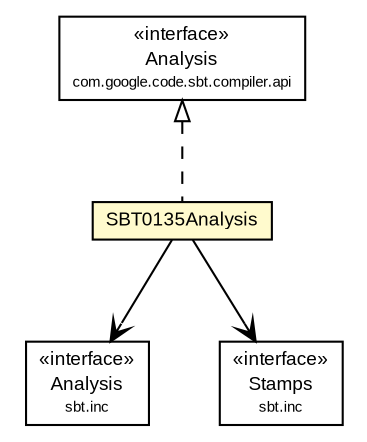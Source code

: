 #!/usr/local/bin/dot
#
# Class diagram 
# Generated by UMLGraph version R5_6-24-gf6e263 (http://www.umlgraph.org/)
#

digraph G {
	edge [fontname="arial",fontsize=10,labelfontname="arial",labelfontsize=10];
	node [fontname="arial",fontsize=10,shape=plaintext];
	nodesep=0.25;
	ranksep=0.5;
	// com.google.code.sbt.compiler.sbt0135.SBT0135Analysis
	c25 [label=<<table title="com.google.code.sbt.compiler.sbt0135.SBT0135Analysis" border="0" cellborder="1" cellspacing="0" cellpadding="2" port="p" bgcolor="lemonChiffon" href="./SBT0135Analysis.html">
		<tr><td><table border="0" cellspacing="0" cellpadding="1">
<tr><td align="center" balign="center"> SBT0135Analysis </td></tr>
		</table></td></tr>
		</table>>, URL="./SBT0135Analysis.html", fontname="arial", fontcolor="black", fontsize=9.0];
	//com.google.code.sbt.compiler.sbt0135.SBT0135Analysis implements com.google.code.sbt.compiler.api.Analysis
	c26:p -> c25:p [dir=back,arrowtail=empty,style=dashed];
	// com.google.code.sbt.compiler.sbt0135.SBT0135Analysis NAVASSOC sbt.inc.Analysis
	c25:p -> c31:p [taillabel="", label="", headlabel="", fontname="arial", fontcolor="black", fontsize=10.0, color="black", arrowhead=open];
	// com.google.code.sbt.compiler.sbt0135.SBT0135Analysis NAVASSOC sbt.inc.Stamps
	c25:p -> c35:p [taillabel="", label="", headlabel="", fontname="arial", fontcolor="black", fontsize=10.0, color="black", arrowhead=open];
	// com.google.code.sbt.compiler.api.Analysis
	c26 [label=<<table title="com.google.code.sbt.compiler.api.Analysis" border="0" cellborder="1" cellspacing="0" cellpadding="2" port="p" href="https://sbt-compiler-maven-plugin.googlecode.com/svn/mavensite/1.0.0-beta4/sbt-compiler-api/apidocs/com/google/code/sbt/compiler/api/Analysis.html">
		<tr><td><table border="0" cellspacing="0" cellpadding="1">
<tr><td align="center" balign="center"> &#171;interface&#187; </td></tr>
<tr><td align="center" balign="center"> Analysis </td></tr>
<tr><td align="center" balign="center"><font point-size="7.0"> com.google.code.sbt.compiler.api </font></td></tr>
		</table></td></tr>
		</table>>, URL="https://sbt-compiler-maven-plugin.googlecode.com/svn/mavensite/1.0.0-beta4/sbt-compiler-api/apidocs/com/google/code/sbt/compiler/api/Analysis.html", fontname="arial", fontcolor="black", fontsize=9.0];
	// sbt.inc.Analysis
	c31 [label=<<table title="sbt.inc.Analysis" border="0" cellborder="1" cellspacing="0" cellpadding="2" port="p">
		<tr><td><table border="0" cellspacing="0" cellpadding="1">
<tr><td align="center" balign="center"> &#171;interface&#187; </td></tr>
<tr><td align="center" balign="center"> Analysis </td></tr>
<tr><td align="center" balign="center"><font point-size="7.0"> sbt.inc </font></td></tr>
		</table></td></tr>
		</table>>, URL="null", fontname="arial", fontcolor="black", fontsize=9.0];
	// sbt.inc.Stamps
	c35 [label=<<table title="sbt.inc.Stamps" border="0" cellborder="1" cellspacing="0" cellpadding="2" port="p">
		<tr><td><table border="0" cellspacing="0" cellpadding="1">
<tr><td align="center" balign="center"> &#171;interface&#187; </td></tr>
<tr><td align="center" balign="center"> Stamps </td></tr>
<tr><td align="center" balign="center"><font point-size="7.0"> sbt.inc </font></td></tr>
		</table></td></tr>
		</table>>, URL="null", fontname="arial", fontcolor="black", fontsize=9.0];
}

